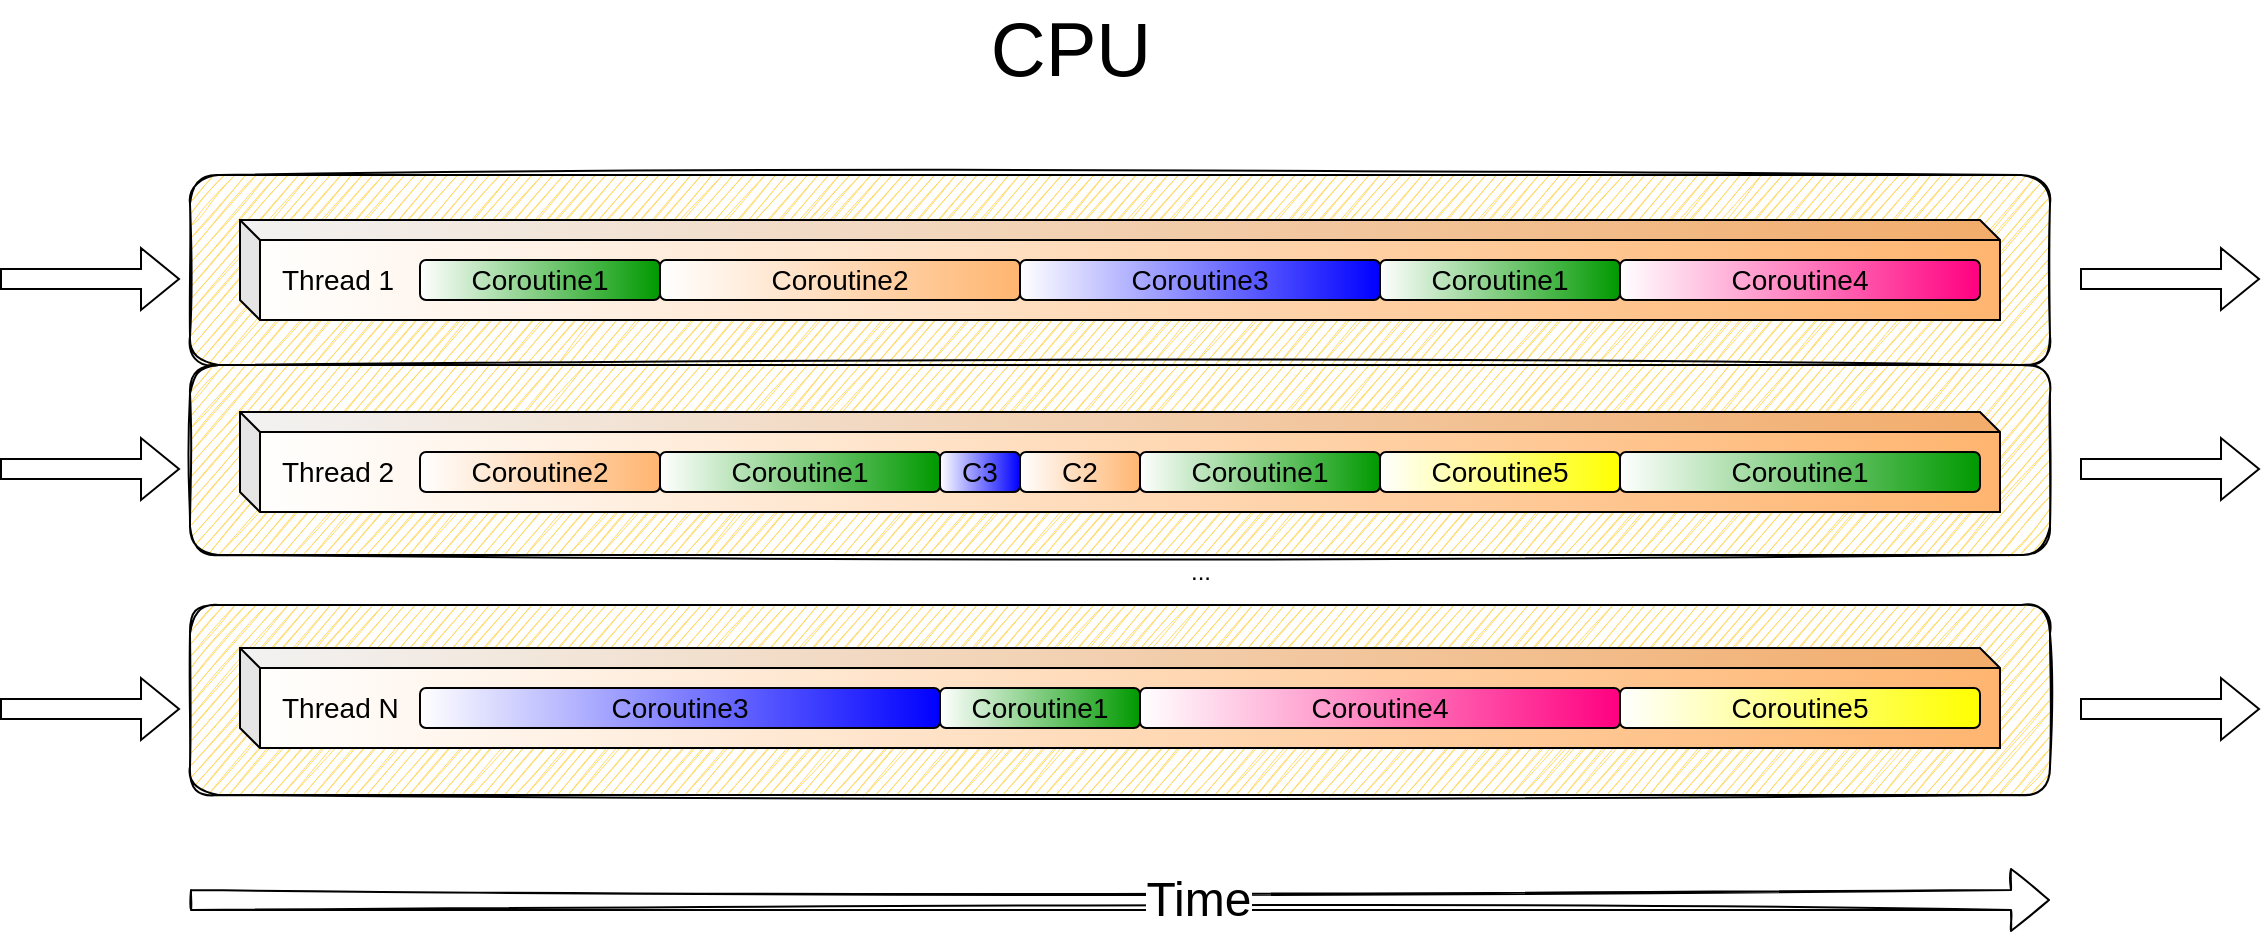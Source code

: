 <mxfile version="19.0.3" type="device"><diagram id="gcXxg-jRAJFsOrIHN8xj" name="Page-1"><mxGraphModel dx="2056" dy="913" grid="1" gridSize="10" guides="1" tooltips="1" connect="1" arrows="1" fold="1" page="1" pageScale="1" pageWidth="827" pageHeight="1169" math="0" shadow="0"><root><mxCell id="0"/><mxCell id="1" parent="0"/><mxCell id="2UfDHRM4jVubF9AA2sK6-36" value="" style="rounded=1;whiteSpace=wrap;html=1;fontSize=38;fillColor=#FFD966;gradientColor=none;gradientDirection=west;shadow=0;sketch=1;strokeWidth=1;perimeterSpacing=1;glass=0;" vertex="1" parent="1"><mxGeometry x="-25" y="372.5" width="930" height="95" as="geometry"/></mxCell><mxCell id="2UfDHRM4jVubF9AA2sK6-37" value="" style="shape=flexArrow;endArrow=classic;html=1;rounded=0;fontSize=14;" edge="1" parent="1"><mxGeometry width="50" height="50" relative="1" as="geometry"><mxPoint x="-120" y="424.5" as="sourcePoint"/><mxPoint x="-30" y="424.5" as="targetPoint"/></mxGeometry></mxCell><mxCell id="2UfDHRM4jVubF9AA2sK6-38" value="" style="shape=flexArrow;endArrow=classic;html=1;rounded=0;fontSize=14;" edge="1" parent="1"><mxGeometry width="50" height="50" relative="1" as="geometry"><mxPoint x="920" y="424.5" as="sourcePoint"/><mxPoint x="1010" y="424.5" as="targetPoint"/></mxGeometry></mxCell><mxCell id="2UfDHRM4jVubF9AA2sK6-33" value="" style="rounded=1;whiteSpace=wrap;html=1;fontSize=38;fillColor=#FFD966;gradientColor=none;gradientDirection=west;shadow=0;sketch=1;strokeWidth=1;perimeterSpacing=1;glass=0;" vertex="1" parent="1"><mxGeometry x="-25" y="252.5" width="930" height="95" as="geometry"/></mxCell><mxCell id="2UfDHRM4jVubF9AA2sK6-34" value="" style="shape=flexArrow;endArrow=classic;html=1;rounded=0;fontSize=14;" edge="1" parent="1"><mxGeometry width="50" height="50" relative="1" as="geometry"><mxPoint x="-120" y="304.5" as="sourcePoint"/><mxPoint x="-30" y="304.5" as="targetPoint"/></mxGeometry></mxCell><mxCell id="2UfDHRM4jVubF9AA2sK6-35" value="" style="shape=flexArrow;endArrow=classic;html=1;rounded=0;fontSize=14;" edge="1" parent="1"><mxGeometry width="50" height="50" relative="1" as="geometry"><mxPoint x="920" y="304.5" as="sourcePoint"/><mxPoint x="1010" y="304.5" as="targetPoint"/></mxGeometry></mxCell><mxCell id="2UfDHRM4jVubF9AA2sK6-29" value="" style="rounded=1;whiteSpace=wrap;html=1;fontSize=38;fillColor=#FFD966;gradientColor=none;gradientDirection=west;shadow=0;sketch=1;strokeWidth=1;perimeterSpacing=1;glass=0;" vertex="1" parent="1"><mxGeometry x="-25" y="157.5" width="930" height="95" as="geometry"/></mxCell><mxCell id="2UfDHRM4jVubF9AA2sK6-1" value="&lt;span style=&quot;font-size: 14px;&quot;&gt;Thread 1&lt;/span&gt;" style="shape=cube;whiteSpace=wrap;html=1;boundedLbl=1;backgroundOutline=1;darkOpacity=0.05;darkOpacity2=0.1;size=10;align=left;spacingLeft=9;fontSize=14;fillColor=#FFB570;gradientColor=#ffffff;gradientDirection=west;" vertex="1" parent="1"><mxGeometry y="180" width="880" height="50" as="geometry"/></mxCell><mxCell id="2UfDHRM4jVubF9AA2sK6-3" value="&lt;span style=&quot;font-size: 14px;&quot;&gt;Thread 2&lt;/span&gt;" style="shape=cube;whiteSpace=wrap;html=1;boundedLbl=1;backgroundOutline=1;darkOpacity=0.05;darkOpacity2=0.1;size=10;align=left;spacingLeft=9;fontSize=14;fillColor=#FFB570;gradientColor=#ffffff;gradientDirection=west;" vertex="1" parent="1"><mxGeometry y="276" width="880" height="50" as="geometry"/></mxCell><mxCell id="2UfDHRM4jVubF9AA2sK6-4" value="Thread N" style="shape=cube;whiteSpace=wrap;html=1;boundedLbl=1;backgroundOutline=1;darkOpacity=0.05;darkOpacity2=0.1;size=10;align=left;spacingLeft=9;fontSize=14;fillColor=#FFB570;gradientColor=#ffffff;gradientDirection=west;" vertex="1" parent="1"><mxGeometry y="394" width="880" height="50" as="geometry"/></mxCell><mxCell id="2UfDHRM4jVubF9AA2sK6-6" value="..." style="text;html=1;align=center;verticalAlign=middle;resizable=0;points=[];autosize=1;strokeColor=none;fillColor=none;" vertex="1" parent="1"><mxGeometry x="465" y="346" width="30" height="20" as="geometry"/></mxCell><mxCell id="2UfDHRM4jVubF9AA2sK6-7" value="Coroutine1" style="rounded=1;whiteSpace=wrap;html=1;fontSize=14;fillColor=#009900;gradientColor=#ffffff;gradientDirection=west;" vertex="1" parent="1"><mxGeometry x="90" y="200" width="120" height="20" as="geometry"/></mxCell><mxCell id="2UfDHRM4jVubF9AA2sK6-8" value="Coroutine1" style="rounded=1;whiteSpace=wrap;html=1;fontSize=14;fillColor=#009900;gradientColor=#ffffff;gradientDirection=west;" vertex="1" parent="1"><mxGeometry x="210" y="296" width="140" height="20" as="geometry"/></mxCell><mxCell id="2UfDHRM4jVubF9AA2sK6-9" value="Coroutine1" style="rounded=1;whiteSpace=wrap;html=1;fontSize=14;fillColor=#009900;gradientColor=#ffffff;gradientDirection=west;" vertex="1" parent="1"><mxGeometry x="350" y="414" width="100" height="20" as="geometry"/></mxCell><mxCell id="2UfDHRM4jVubF9AA2sK6-10" value="Coroutine1" style="rounded=1;whiteSpace=wrap;html=1;fontSize=14;fillColor=#009900;gradientColor=#ffffff;gradientDirection=west;" vertex="1" parent="1"><mxGeometry x="450" y="296" width="120" height="20" as="geometry"/></mxCell><mxCell id="2UfDHRM4jVubF9AA2sK6-11" value="Coroutine1" style="rounded=1;whiteSpace=wrap;html=1;fontSize=14;fillColor=#009900;gradientColor=#ffffff;gradientDirection=west;" vertex="1" parent="1"><mxGeometry x="570" y="200" width="120" height="20" as="geometry"/></mxCell><mxCell id="2UfDHRM4jVubF9AA2sK6-12" value="Coroutine1" style="rounded=1;whiteSpace=wrap;html=1;fontSize=14;fillColor=#009900;gradientColor=#ffffff;gradientDirection=west;" vertex="1" parent="1"><mxGeometry x="690" y="296" width="180" height="20" as="geometry"/></mxCell><mxCell id="2UfDHRM4jVubF9AA2sK6-15" value="Coroutine2" style="rounded=1;whiteSpace=wrap;html=1;fontSize=14;fillColor=#FFB570;gradientColor=#ffffff;gradientDirection=west;" vertex="1" parent="1"><mxGeometry x="210" y="200" width="180" height="20" as="geometry"/></mxCell><mxCell id="2UfDHRM4jVubF9AA2sK6-16" value="Coroutine2" style="rounded=1;whiteSpace=wrap;html=1;fontSize=14;fillColor=#FFB570;gradientColor=#ffffff;gradientDirection=west;" vertex="1" parent="1"><mxGeometry x="90" y="296" width="120" height="20" as="geometry"/></mxCell><mxCell id="2UfDHRM4jVubF9AA2sK6-17" value="C2" style="rounded=1;whiteSpace=wrap;html=1;fontSize=14;fillColor=#FFB570;gradientColor=#ffffff;gradientDirection=west;" vertex="1" parent="1"><mxGeometry x="390" y="296" width="60" height="20" as="geometry"/></mxCell><mxCell id="2UfDHRM4jVubF9AA2sK6-18" value="C3" style="rounded=1;whiteSpace=wrap;html=1;fontSize=14;fillColor=#0000FF;gradientColor=#ffffff;gradientDirection=west;" vertex="1" parent="1"><mxGeometry x="350" y="296" width="40" height="20" as="geometry"/></mxCell><mxCell id="2UfDHRM4jVubF9AA2sK6-20" value="Coroutine3" style="rounded=1;whiteSpace=wrap;html=1;fontSize=14;fillColor=#0000FF;gradientColor=#ffffff;gradientDirection=west;" vertex="1" parent="1"><mxGeometry x="390" y="200" width="180" height="20" as="geometry"/></mxCell><mxCell id="2UfDHRM4jVubF9AA2sK6-21" value="Coroutine3" style="rounded=1;whiteSpace=wrap;html=1;fontSize=14;fillColor=#0000FF;gradientColor=#ffffff;gradientDirection=west;" vertex="1" parent="1"><mxGeometry x="90" y="414" width="260" height="20" as="geometry"/></mxCell><mxCell id="2UfDHRM4jVubF9AA2sK6-22" value="" style="shape=flexArrow;endArrow=classic;html=1;rounded=0;fontSize=14;" edge="1" parent="1"><mxGeometry width="50" height="50" relative="1" as="geometry"><mxPoint x="-120" y="209.5" as="sourcePoint"/><mxPoint x="-30" y="209.5" as="targetPoint"/></mxGeometry></mxCell><mxCell id="2UfDHRM4jVubF9AA2sK6-23" value="" style="shape=flexArrow;endArrow=classic;html=1;rounded=0;fontSize=14;" edge="1" parent="1"><mxGeometry width="50" height="50" relative="1" as="geometry"><mxPoint x="920" y="209.5" as="sourcePoint"/><mxPoint x="1010" y="209.5" as="targetPoint"/></mxGeometry></mxCell><mxCell id="2UfDHRM4jVubF9AA2sK6-28" value="CPU" style="text;html=1;align=center;verticalAlign=middle;resizable=0;points=[];autosize=1;strokeColor=none;fillColor=none;fontSize=38;" vertex="1" parent="1"><mxGeometry x="365" y="70" width="100" height="50" as="geometry"/></mxCell><mxCell id="2UfDHRM4jVubF9AA2sK6-31" value="Coroutine4" style="rounded=1;whiteSpace=wrap;html=1;fontSize=14;fillColor=#FF0080;gradientColor=#ffffff;gradientDirection=west;" vertex="1" parent="1"><mxGeometry x="450" y="414" width="240" height="20" as="geometry"/></mxCell><mxCell id="2UfDHRM4jVubF9AA2sK6-32" value="Coroutine4" style="rounded=1;whiteSpace=wrap;html=1;fontSize=14;fillColor=#FF0080;gradientColor=#ffffff;gradientDirection=west;" vertex="1" parent="1"><mxGeometry x="690" y="200" width="180" height="20" as="geometry"/></mxCell><mxCell id="2UfDHRM4jVubF9AA2sK6-39" value="Coroutine5" style="rounded=1;whiteSpace=wrap;html=1;fontSize=14;fillColor=#FFFF00;gradientColor=#ffffff;gradientDirection=west;" vertex="1" parent="1"><mxGeometry x="570" y="296" width="120" height="20" as="geometry"/></mxCell><mxCell id="2UfDHRM4jVubF9AA2sK6-40" value="Coroutine5" style="rounded=1;whiteSpace=wrap;html=1;fontSize=14;fillColor=#FFFF00;gradientColor=#ffffff;gradientDirection=west;" vertex="1" parent="1"><mxGeometry x="690" y="414" width="180" height="20" as="geometry"/></mxCell><mxCell id="2UfDHRM4jVubF9AA2sK6-43" value="" style="shape=flexArrow;endArrow=classic;html=1;rounded=1;fontSize=38;targetPerimeterSpacing=0;strokeWidth=1;sketch=1;" edge="1" parent="1"><mxGeometry width="50" height="50" relative="1" as="geometry"><mxPoint x="-25" y="520" as="sourcePoint"/><mxPoint x="905" y="520" as="targetPoint"/></mxGeometry></mxCell><mxCell id="2UfDHRM4jVubF9AA2sK6-44" value="Time" style="edgeLabel;html=1;align=center;verticalAlign=middle;resizable=0;points=[];fontSize=24;" vertex="1" connectable="0" parent="2UfDHRM4jVubF9AA2sK6-43"><mxGeometry x="0.084" relative="1" as="geometry"><mxPoint as="offset"/></mxGeometry></mxCell></root></mxGraphModel></diagram></mxfile>